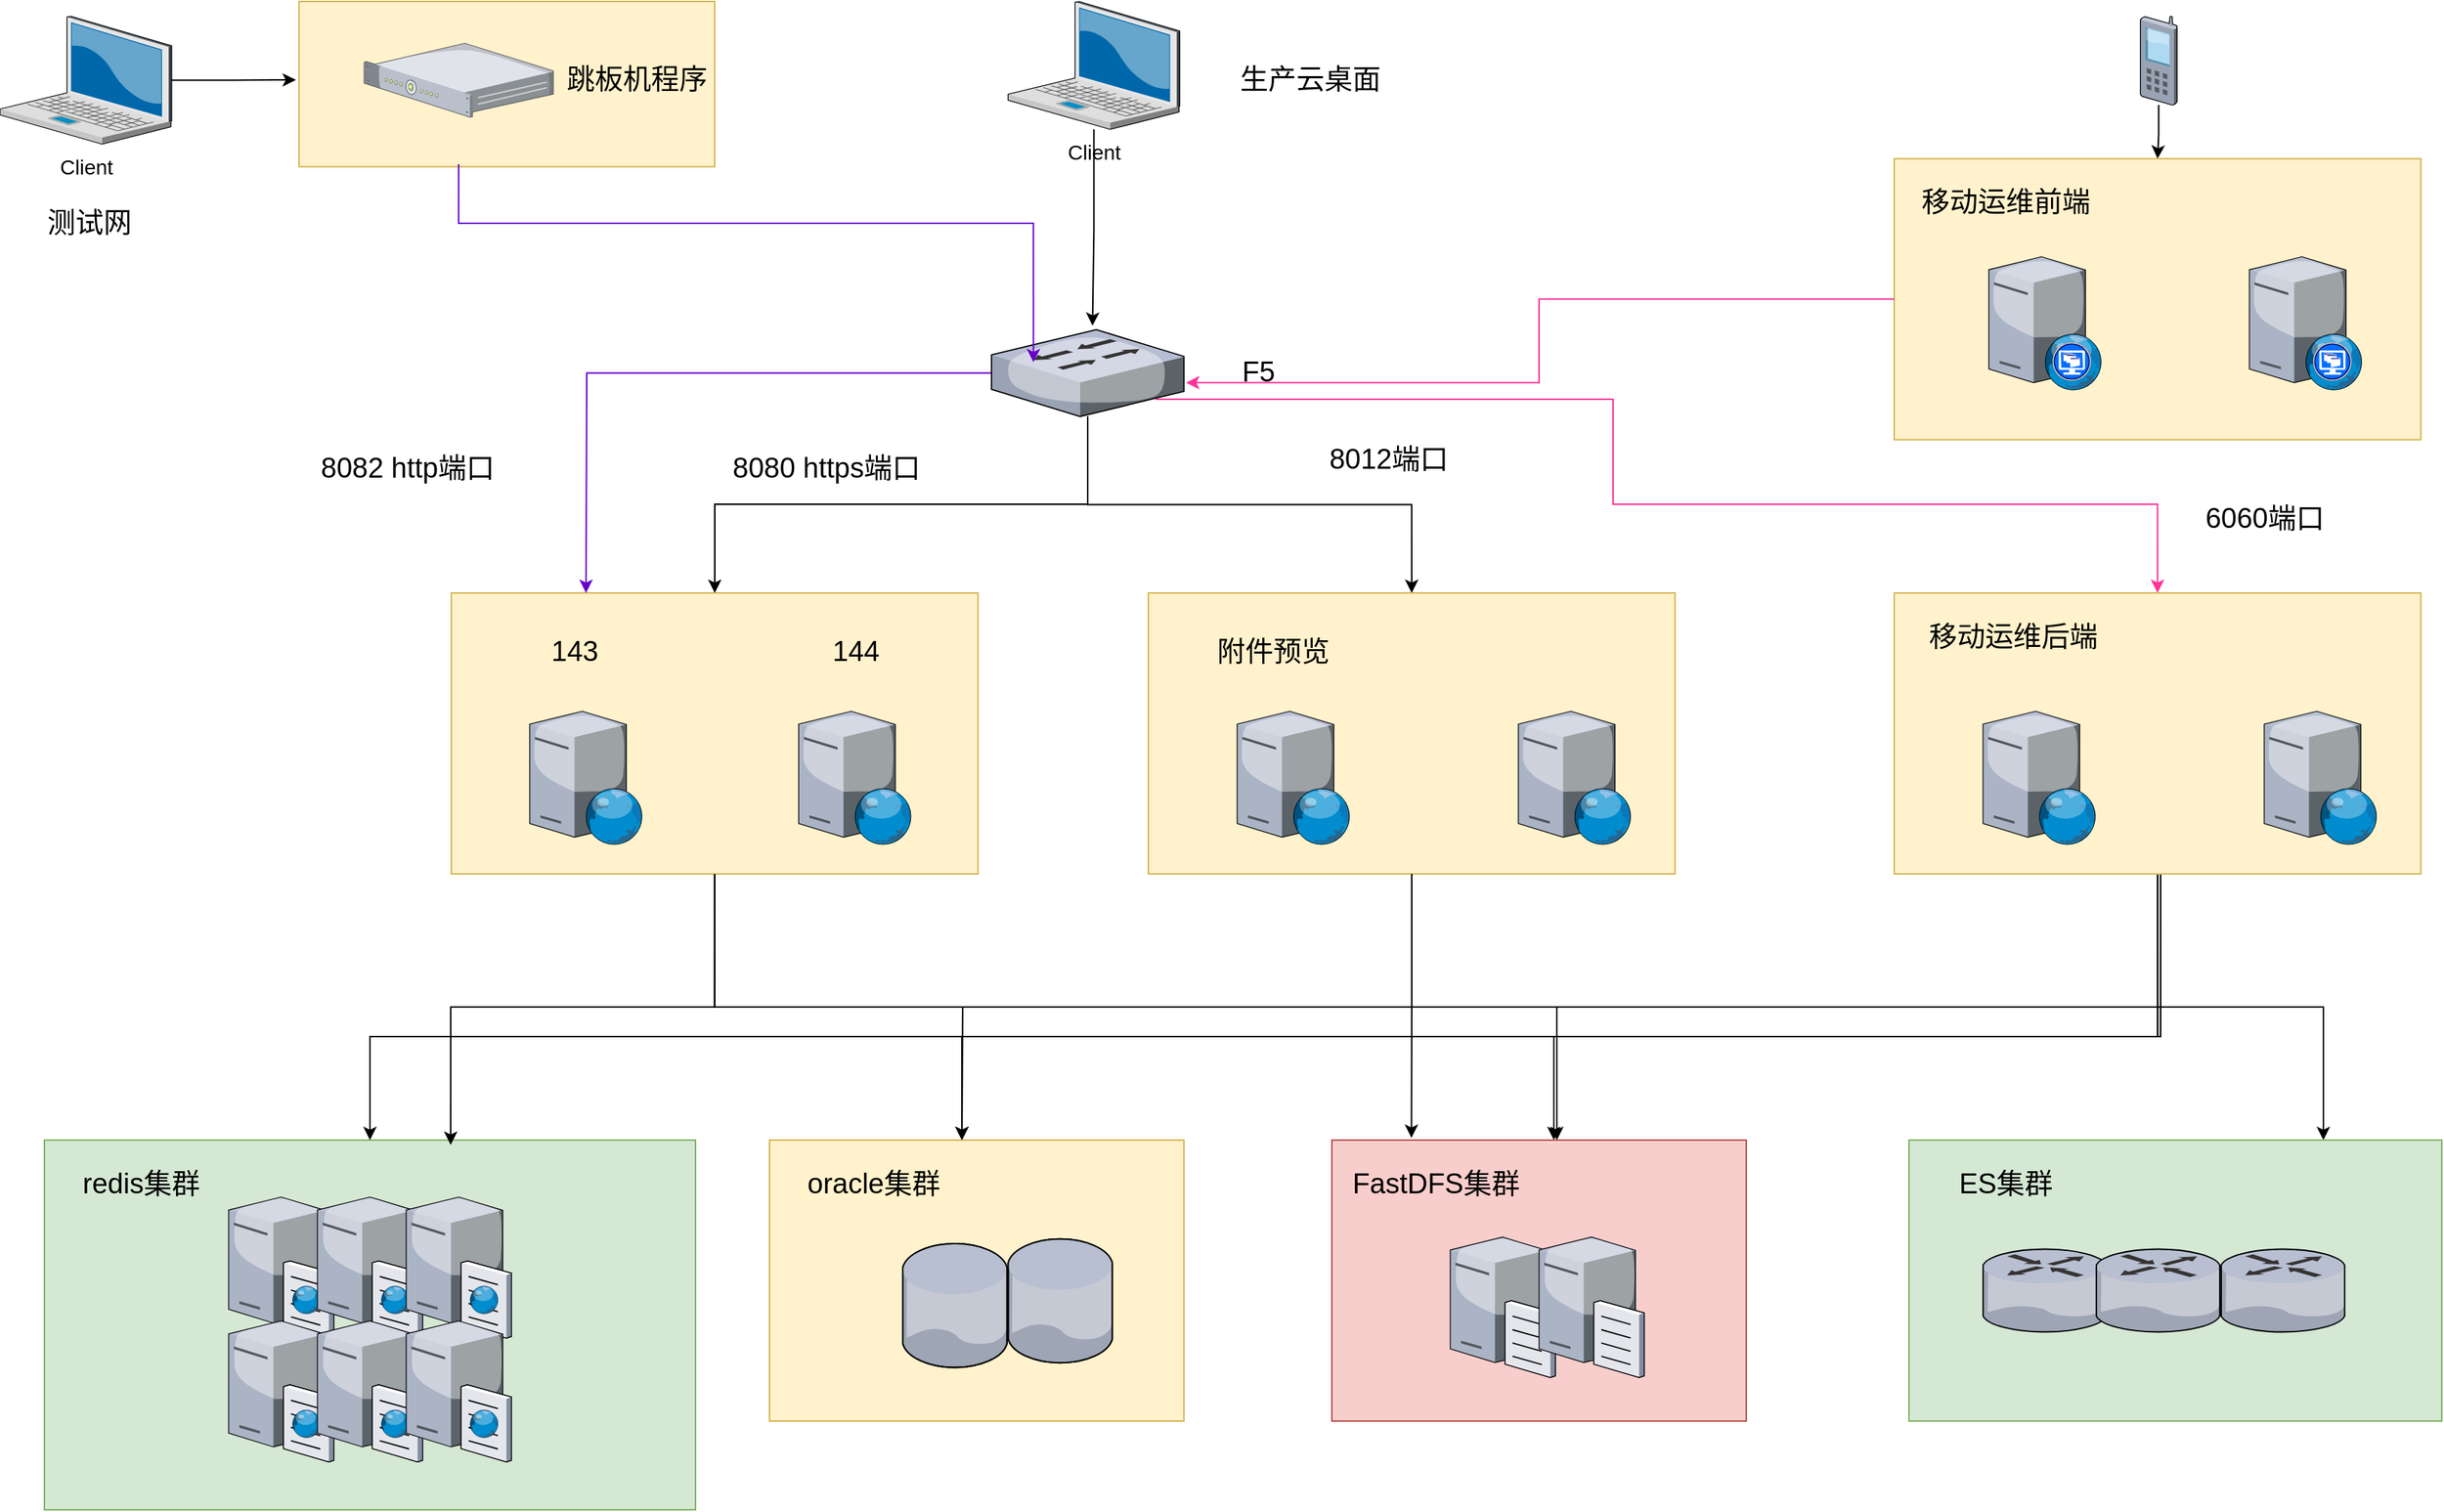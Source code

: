 <mxfile version="28.0.6">
  <diagram name="Page-1" id="e3a06f82-3646-2815-327d-82caf3d4e204">
    <mxGraphModel dx="1426" dy="743" grid="1" gridSize="10" guides="1" tooltips="1" connect="1" arrows="1" fold="1" page="1" pageScale="1.5" pageWidth="1169" pageHeight="826" background="none" math="0" shadow="0">
      <root>
        <mxCell id="0" style=";html=1;" />
        <mxCell id="1" style=";html=1;" parent="0" />
        <mxCell id="DYjjqGvHHl9wesHmmYfs-108" value="" style="rounded=0;whiteSpace=wrap;html=1;fillColor=#fff2cc;strokeColor=#d6b656;" parent="1" vertex="1">
          <mxGeometry x="262.07" y="30" width="280.87" height="111.75" as="geometry" />
        </mxCell>
        <mxCell id="DYjjqGvHHl9wesHmmYfs-91" style="edgeStyle=orthogonalEdgeStyle;rounded=0;orthogonalLoop=1;jettySize=auto;html=1;" parent="1" source="DYjjqGvHHl9wesHmmYfs-54" edge="1">
          <mxGeometry relative="1" as="geometry">
            <mxPoint x="710" y="800" as="targetPoint" />
          </mxGeometry>
        </mxCell>
        <mxCell id="DYjjqGvHHl9wesHmmYfs-94" style="edgeStyle=orthogonalEdgeStyle;rounded=0;orthogonalLoop=1;jettySize=auto;html=1;" parent="1" source="DYjjqGvHHl9wesHmmYfs-54" target="DYjjqGvHHl9wesHmmYfs-47" edge="1">
          <mxGeometry relative="1" as="geometry">
            <Array as="points">
              <mxPoint x="543" y="710" />
              <mxPoint x="1630" y="710" />
            </Array>
          </mxGeometry>
        </mxCell>
        <mxCell id="DYjjqGvHHl9wesHmmYfs-54" value="" style="rounded=0;whiteSpace=wrap;html=1;fillColor=#fff2cc;strokeColor=#d6b656;" parent="1" vertex="1">
          <mxGeometry x="365.0" y="430" width="355.87" height="190" as="geometry" />
        </mxCell>
        <mxCell id="DYjjqGvHHl9wesHmmYfs-42" value="" style="rounded=0;whiteSpace=wrap;html=1;fillColor=#fff2cc;strokeColor=#d6b656;" parent="1" vertex="1">
          <mxGeometry x="580" y="800" width="280" height="190" as="geometry" />
        </mxCell>
        <mxCell id="DYjjqGvHHl9wesHmmYfs-36" value="" style="rounded=0;whiteSpace=wrap;html=1;fillColor=#d5e8d4;strokeColor=#82b366;" parent="1" vertex="1">
          <mxGeometry x="90" y="800" width="440" height="250" as="geometry" />
        </mxCell>
        <mxCell id="6a7d8f32e03d9370-2" value="Client" style="verticalLabelPosition=bottom;aspect=fixed;html=1;verticalAlign=top;strokeColor=none;shape=mxgraph.citrix.laptop_2;fillColor=#66B2FF;gradientColor=#0066CC;fontSize=14;" parent="1" vertex="1">
          <mxGeometry x="741.19" y="30" width="116" height="86.5" as="geometry" />
        </mxCell>
        <mxCell id="DYjjqGvHHl9wesHmmYfs-96" style="edgeStyle=orthogonalEdgeStyle;rounded=0;orthogonalLoop=1;jettySize=auto;html=1;entryX=0.5;entryY=0;entryDx=0;entryDy=0;" parent="1" source="6a7d8f32e03d9370-26" target="DYjjqGvHHl9wesHmmYfs-59" edge="1">
          <mxGeometry relative="1" as="geometry" />
        </mxCell>
        <mxCell id="DYjjqGvHHl9wesHmmYfs-99" style="edgeStyle=orthogonalEdgeStyle;rounded=0;orthogonalLoop=1;jettySize=auto;html=1;strokeColor=#6600CC;" parent="1" source="6a7d8f32e03d9370-26" edge="1">
          <mxGeometry relative="1" as="geometry">
            <mxPoint x="456" y="430" as="targetPoint" />
          </mxGeometry>
        </mxCell>
        <mxCell id="DYjjqGvHHl9wesHmmYfs-100" style="edgeStyle=orthogonalEdgeStyle;rounded=0;orthogonalLoop=1;jettySize=auto;html=1;" parent="1" source="6a7d8f32e03d9370-26" target="DYjjqGvHHl9wesHmmYfs-54" edge="1">
          <mxGeometry relative="1" as="geometry">
            <Array as="points">
              <mxPoint x="795" y="370" />
              <mxPoint x="543" y="370" />
            </Array>
          </mxGeometry>
        </mxCell>
        <mxCell id="DYjjqGvHHl9wesHmmYfs-110" style="edgeStyle=orthogonalEdgeStyle;rounded=0;orthogonalLoop=1;jettySize=auto;html=1;entryX=0.5;entryY=0;entryDx=0;entryDy=0;exitX=0.857;exitY=0.715;exitDx=0;exitDy=0;exitPerimeter=0;strokeColor=#FF3399;" parent="1" source="6a7d8f32e03d9370-26" target="DYjjqGvHHl9wesHmmYfs-63" edge="1">
          <mxGeometry relative="1" as="geometry">
            <Array as="points">
              <mxPoint x="841" y="299" />
              <mxPoint x="1150" y="299" />
              <mxPoint x="1150" y="370" />
              <mxPoint x="1518" y="370" />
            </Array>
          </mxGeometry>
        </mxCell>
        <mxCell id="6a7d8f32e03d9370-26" value="" style="verticalLabelPosition=bottom;aspect=fixed;html=1;verticalAlign=top;strokeColor=none;shape=mxgraph.citrix.switch;fillColor=#66B2FF;gradientColor=#0066CC;fontSize=14;" parent="1" vertex="1">
          <mxGeometry x="730" y="252" width="130" height="58.64" as="geometry" />
        </mxCell>
        <mxCell id="DYjjqGvHHl9wesHmmYfs-2" value="" style="verticalLabelPosition=bottom;sketch=0;aspect=fixed;html=1;verticalAlign=top;strokeColor=none;align=center;outlineConnect=0;shape=mxgraph.citrix.database;" parent="1" vertex="1">
          <mxGeometry x="670" y="870" width="71.19" height="83.75" as="geometry" />
        </mxCell>
        <mxCell id="DYjjqGvHHl9wesHmmYfs-4" value="" style="verticalLabelPosition=bottom;sketch=0;aspect=fixed;html=1;verticalAlign=top;strokeColor=none;align=center;outlineConnect=0;shape=mxgraph.citrix.web_server;" parent="1" vertex="1">
          <mxGeometry x="417.94" y="510" width="76.5" height="90" as="geometry" />
        </mxCell>
        <mxCell id="DYjjqGvHHl9wesHmmYfs-16" value="" style="verticalLabelPosition=bottom;sketch=0;aspect=fixed;html=1;verticalAlign=top;strokeColor=none;align=center;outlineConnect=0;shape=mxgraph.citrix.cache_server;" parent="1" vertex="1">
          <mxGeometry x="214.5" y="836.25" width="71" height="97.5" as="geometry" />
        </mxCell>
        <mxCell id="DYjjqGvHHl9wesHmmYfs-17" value="&lt;font style=&quot;font-size: 19px;&quot;&gt;redis集群&lt;/font&gt;" style="text;html=1;align=center;verticalAlign=middle;resizable=0;points=[];autosize=1;strokeColor=none;fillColor=none;" parent="1" vertex="1">
          <mxGeometry x="104.5" y="810" width="100" height="40" as="geometry" />
        </mxCell>
        <mxCell id="DYjjqGvHHl9wesHmmYfs-32" value="" style="verticalLabelPosition=bottom;sketch=0;aspect=fixed;html=1;verticalAlign=top;strokeColor=none;align=center;outlineConnect=0;shape=mxgraph.citrix.1u_2u_server;" parent="1" vertex="1">
          <mxGeometry x="306.07" y="58.25" width="127.87" height="50" as="geometry" />
        </mxCell>
        <mxCell id="DYjjqGvHHl9wesHmmYfs-37" value="" style="verticalLabelPosition=bottom;sketch=0;aspect=fixed;html=1;verticalAlign=top;strokeColor=none;align=center;outlineConnect=0;shape=mxgraph.citrix.cache_server;" parent="1" vertex="1">
          <mxGeometry x="274.5" y="836.25" width="71" height="97.5" as="geometry" />
        </mxCell>
        <mxCell id="DYjjqGvHHl9wesHmmYfs-38" value="" style="verticalLabelPosition=bottom;sketch=0;aspect=fixed;html=1;verticalAlign=top;strokeColor=none;align=center;outlineConnect=0;shape=mxgraph.citrix.cache_server;" parent="1" vertex="1">
          <mxGeometry x="334.5" y="836.25" width="71" height="97.5" as="geometry" />
        </mxCell>
        <mxCell id="DYjjqGvHHl9wesHmmYfs-39" value="" style="verticalLabelPosition=bottom;sketch=0;aspect=fixed;html=1;verticalAlign=top;strokeColor=none;align=center;outlineConnect=0;shape=mxgraph.citrix.cache_server;" parent="1" vertex="1">
          <mxGeometry x="214.5" y="920" width="71" height="97.5" as="geometry" />
        </mxCell>
        <mxCell id="DYjjqGvHHl9wesHmmYfs-40" value="" style="verticalLabelPosition=bottom;sketch=0;aspect=fixed;html=1;verticalAlign=top;strokeColor=none;align=center;outlineConnect=0;shape=mxgraph.citrix.cache_server;" parent="1" vertex="1">
          <mxGeometry x="274.5" y="920" width="71" height="97.5" as="geometry" />
        </mxCell>
        <mxCell id="DYjjqGvHHl9wesHmmYfs-41" value="" style="verticalLabelPosition=bottom;sketch=0;aspect=fixed;html=1;verticalAlign=top;strokeColor=none;align=center;outlineConnect=0;shape=mxgraph.citrix.cache_server;" parent="1" vertex="1">
          <mxGeometry x="334.5" y="920" width="71" height="97.5" as="geometry" />
        </mxCell>
        <mxCell id="DYjjqGvHHl9wesHmmYfs-43" value="&lt;font style=&quot;font-size: 19px;&quot;&gt;oracle集群&lt;/font&gt;" style="text;html=1;align=center;verticalAlign=middle;resizable=0;points=[];autosize=1;strokeColor=none;fillColor=none;" parent="1" vertex="1">
          <mxGeometry x="595" y="810" width="110" height="40" as="geometry" />
        </mxCell>
        <mxCell id="DYjjqGvHHl9wesHmmYfs-44" value="" style="verticalLabelPosition=bottom;sketch=0;aspect=fixed;html=1;verticalAlign=top;strokeColor=none;align=center;outlineConnect=0;shape=mxgraph.citrix.database;" parent="1" vertex="1">
          <mxGeometry x="741.19" y="866.88" width="71.19" height="83.75" as="geometry" />
        </mxCell>
        <mxCell id="DYjjqGvHHl9wesHmmYfs-45" value="&lt;font style=&quot;font-size: 19px;&quot;&gt;F5&lt;/font&gt;" style="text;html=1;align=center;verticalAlign=middle;resizable=0;points=[];autosize=1;strokeColor=none;fillColor=none;" parent="1" vertex="1">
          <mxGeometry x="885" y="261.32" width="50" height="40" as="geometry" />
        </mxCell>
        <mxCell id="DYjjqGvHHl9wesHmmYfs-46" value="&lt;span style=&quot;font-size: 19px;&quot;&gt;跳板机程序&lt;/span&gt;" style="text;html=1;align=center;verticalAlign=middle;resizable=0;points=[];autosize=1;strokeColor=none;fillColor=none;" parent="1" vertex="1">
          <mxGeometry x="430" y="63.25" width="120" height="40" as="geometry" />
        </mxCell>
        <mxCell id="DYjjqGvHHl9wesHmmYfs-47" value="" style="rounded=0;whiteSpace=wrap;html=1;fillColor=#d5e8d4;strokeColor=#82b366;" parent="1" vertex="1">
          <mxGeometry x="1350" y="800" width="360" height="190" as="geometry" />
        </mxCell>
        <mxCell id="DYjjqGvHHl9wesHmmYfs-49" value="&lt;font style=&quot;font-size: 19px;&quot;&gt;ES集群&lt;/font&gt;" style="text;html=1;align=center;verticalAlign=middle;resizable=0;points=[];autosize=1;strokeColor=none;fillColor=none;" parent="1" vertex="1">
          <mxGeometry x="1370" y="810" width="90" height="40" as="geometry" />
        </mxCell>
        <mxCell id="DYjjqGvHHl9wesHmmYfs-55" value="" style="verticalLabelPosition=bottom;sketch=0;aspect=fixed;html=1;verticalAlign=top;strokeColor=none;align=center;outlineConnect=0;shape=mxgraph.citrix.web_server;" parent="1" vertex="1">
          <mxGeometry x="599.69" y="510" width="76.5" height="90" as="geometry" />
        </mxCell>
        <mxCell id="DYjjqGvHHl9wesHmmYfs-56" value="&lt;font style=&quot;font-size: 19px;&quot;&gt;143&lt;/font&gt;" style="text;html=1;align=center;verticalAlign=middle;resizable=0;points=[];autosize=1;strokeColor=none;fillColor=none;" parent="1" vertex="1">
          <mxGeometry x="417.94" y="450" width="60" height="40" as="geometry" />
        </mxCell>
        <mxCell id="DYjjqGvHHl9wesHmmYfs-57" value="&lt;font style=&quot;font-size: 19px;&quot;&gt;144&lt;/font&gt;" style="text;html=1;align=center;verticalAlign=middle;resizable=0;points=[];autosize=1;strokeColor=none;fillColor=none;" parent="1" vertex="1">
          <mxGeometry x="607.94" y="450" width="60" height="40" as="geometry" />
        </mxCell>
        <mxCell id="DYjjqGvHHl9wesHmmYfs-98" style="edgeStyle=orthogonalEdgeStyle;rounded=0;orthogonalLoop=1;jettySize=auto;html=1;" parent="1" source="DYjjqGvHHl9wesHmmYfs-58" edge="1">
          <mxGeometry relative="1" as="geometry">
            <mxPoint x="260" y="83" as="targetPoint" />
          </mxGeometry>
        </mxCell>
        <mxCell id="DYjjqGvHHl9wesHmmYfs-58" value="Client" style="verticalLabelPosition=bottom;aspect=fixed;html=1;verticalAlign=top;strokeColor=none;shape=mxgraph.citrix.laptop_2;fillColor=#66B2FF;gradientColor=#0066CC;fontSize=14;" parent="1" vertex="1">
          <mxGeometry x="60.0" y="40" width="116" height="86.5" as="geometry" />
        </mxCell>
        <mxCell id="DYjjqGvHHl9wesHmmYfs-59" value="" style="rounded=0;whiteSpace=wrap;html=1;fillColor=#fff2cc;strokeColor=#d6b656;" parent="1" vertex="1">
          <mxGeometry x="836" y="430" width="355.87" height="190" as="geometry" />
        </mxCell>
        <mxCell id="DYjjqGvHHl9wesHmmYfs-60" value="" style="verticalLabelPosition=bottom;sketch=0;aspect=fixed;html=1;verticalAlign=top;strokeColor=none;align=center;outlineConnect=0;shape=mxgraph.citrix.web_server;" parent="1" vertex="1">
          <mxGeometry x="896" y="510" width="76.5" height="90" as="geometry" />
        </mxCell>
        <mxCell id="DYjjqGvHHl9wesHmmYfs-61" value="" style="verticalLabelPosition=bottom;sketch=0;aspect=fixed;html=1;verticalAlign=top;strokeColor=none;align=center;outlineConnect=0;shape=mxgraph.citrix.web_server;" parent="1" vertex="1">
          <mxGeometry x="1086" y="510" width="76.5" height="90" as="geometry" />
        </mxCell>
        <mxCell id="DYjjqGvHHl9wesHmmYfs-82" style="edgeStyle=orthogonalEdgeStyle;rounded=0;orthogonalLoop=1;jettySize=auto;html=1;entryX=0.5;entryY=0;entryDx=0;entryDy=0;" parent="1" source="DYjjqGvHHl9wesHmmYfs-62" target="DYjjqGvHHl9wesHmmYfs-75" edge="1">
          <mxGeometry relative="1" as="geometry" />
        </mxCell>
        <mxCell id="DYjjqGvHHl9wesHmmYfs-62" value="" style="verticalLabelPosition=bottom;sketch=0;aspect=fixed;html=1;verticalAlign=top;strokeColor=none;align=center;outlineConnect=0;shape=mxgraph.citrix.cell_phone;" parent="1" vertex="1">
          <mxGeometry x="1506.19" y="40" width="25" height="60" as="geometry" />
        </mxCell>
        <mxCell id="DYjjqGvHHl9wesHmmYfs-84" style="edgeStyle=orthogonalEdgeStyle;rounded=0;orthogonalLoop=1;jettySize=auto;html=1;entryX=0.5;entryY=0;entryDx=0;entryDy=0;exitX=0.534;exitY=1;exitDx=0;exitDy=0;exitPerimeter=0;" parent="1" edge="1">
          <mxGeometry relative="1" as="geometry">
            <mxPoint x="1520.035" y="620" as="sourcePoint" />
            <mxPoint x="710" y="800" as="targetPoint" />
            <Array as="points">
              <mxPoint x="1520" y="730" />
              <mxPoint x="710" y="730" />
            </Array>
          </mxGeometry>
        </mxCell>
        <mxCell id="DYjjqGvHHl9wesHmmYfs-87" style="edgeStyle=orthogonalEdgeStyle;rounded=0;orthogonalLoop=1;jettySize=auto;html=1;" parent="1" source="DYjjqGvHHl9wesHmmYfs-63" target="DYjjqGvHHl9wesHmmYfs-66" edge="1">
          <mxGeometry relative="1" as="geometry">
            <Array as="points">
              <mxPoint x="1518" y="730" />
              <mxPoint x="1110" y="730" />
            </Array>
          </mxGeometry>
        </mxCell>
        <mxCell id="DYjjqGvHHl9wesHmmYfs-89" style="edgeStyle=orthogonalEdgeStyle;rounded=0;orthogonalLoop=1;jettySize=auto;html=1;entryX=0.5;entryY=0;entryDx=0;entryDy=0;" parent="1" source="DYjjqGvHHl9wesHmmYfs-63" target="DYjjqGvHHl9wesHmmYfs-36" edge="1">
          <mxGeometry relative="1" as="geometry">
            <Array as="points">
              <mxPoint x="1518" y="730" />
              <mxPoint x="310" y="730" />
            </Array>
          </mxGeometry>
        </mxCell>
        <mxCell id="DYjjqGvHHl9wesHmmYfs-63" value="" style="rounded=0;whiteSpace=wrap;html=1;fillColor=#fff2cc;strokeColor=#d6b656;" parent="1" vertex="1">
          <mxGeometry x="1340" y="430" width="355.87" height="190" as="geometry" />
        </mxCell>
        <mxCell id="DYjjqGvHHl9wesHmmYfs-64" value="" style="verticalLabelPosition=bottom;sketch=0;aspect=fixed;html=1;verticalAlign=top;strokeColor=none;align=center;outlineConnect=0;shape=mxgraph.citrix.web_server;" parent="1" vertex="1">
          <mxGeometry x="1400" y="510" width="76.5" height="90" as="geometry" />
        </mxCell>
        <mxCell id="DYjjqGvHHl9wesHmmYfs-65" value="" style="verticalLabelPosition=bottom;sketch=0;aspect=fixed;html=1;verticalAlign=top;strokeColor=none;align=center;outlineConnect=0;shape=mxgraph.citrix.web_server;" parent="1" vertex="1">
          <mxGeometry x="1590" y="510" width="76.5" height="90" as="geometry" />
        </mxCell>
        <mxCell id="DYjjqGvHHl9wesHmmYfs-66" value="" style="rounded=0;whiteSpace=wrap;html=1;fillColor=#f8cecc;strokeColor=#b85450;" parent="1" vertex="1">
          <mxGeometry x="960" y="800" width="280" height="190" as="geometry" />
        </mxCell>
        <mxCell id="DYjjqGvHHl9wesHmmYfs-68" value="&lt;font style=&quot;font-size: 19px;&quot;&gt;FastDFS集群&lt;/font&gt;" style="text;html=1;align=center;verticalAlign=middle;resizable=0;points=[];autosize=1;strokeColor=none;fillColor=none;" parent="1" vertex="1">
          <mxGeometry x="960" y="810" width="140" height="40" as="geometry" />
        </mxCell>
        <mxCell id="DYjjqGvHHl9wesHmmYfs-70" value="" style="verticalLabelPosition=bottom;sketch=0;aspect=fixed;html=1;verticalAlign=top;strokeColor=none;align=center;outlineConnect=0;shape=mxgraph.citrix.file_server;" parent="1" vertex="1">
          <mxGeometry x="1040" y="863.37" width="71" height="97" as="geometry" />
        </mxCell>
        <mxCell id="DYjjqGvHHl9wesHmmYfs-71" value="" style="verticalLabelPosition=bottom;sketch=0;aspect=fixed;html=1;verticalAlign=top;strokeColor=none;align=center;outlineConnect=0;shape=mxgraph.citrix.file_server;" parent="1" vertex="1">
          <mxGeometry x="1100" y="863.37" width="71" height="97" as="geometry" />
        </mxCell>
        <mxCell id="DYjjqGvHHl9wesHmmYfs-72" value="" style="verticalLabelPosition=bottom;sketch=0;aspect=fixed;html=1;verticalAlign=top;strokeColor=none;align=center;outlineConnect=0;shape=mxgraph.citrix.router;" parent="1" vertex="1">
          <mxGeometry x="1400" y="873.75" width="84.38" height="56" as="geometry" />
        </mxCell>
        <mxCell id="DYjjqGvHHl9wesHmmYfs-73" value="" style="verticalLabelPosition=bottom;sketch=0;aspect=fixed;html=1;verticalAlign=top;strokeColor=none;align=center;outlineConnect=0;shape=mxgraph.citrix.router;" parent="1" vertex="1">
          <mxGeometry x="1476.5" y="873.75" width="84.38" height="56" as="geometry" />
        </mxCell>
        <mxCell id="DYjjqGvHHl9wesHmmYfs-74" value="" style="verticalLabelPosition=bottom;sketch=0;aspect=fixed;html=1;verticalAlign=top;strokeColor=none;align=center;outlineConnect=0;shape=mxgraph.citrix.router;" parent="1" vertex="1">
          <mxGeometry x="1560.88" y="873.75" width="84.38" height="56" as="geometry" />
        </mxCell>
        <mxCell id="DYjjqGvHHl9wesHmmYfs-75" value="" style="rounded=0;whiteSpace=wrap;html=1;fillColor=#fff2cc;strokeColor=#d6b656;" parent="1" vertex="1">
          <mxGeometry x="1340" y="136.32" width="355.87" height="190" as="geometry" />
        </mxCell>
        <mxCell id="DYjjqGvHHl9wesHmmYfs-78" value="" style="verticalLabelPosition=bottom;sketch=0;aspect=fixed;html=1;verticalAlign=top;strokeColor=none;align=center;outlineConnect=0;shape=mxgraph.citrix.desktop_web;" parent="1" vertex="1">
          <mxGeometry x="1403.94" y="202.64" width="76.5" height="90" as="geometry" />
        </mxCell>
        <mxCell id="DYjjqGvHHl9wesHmmYfs-79" value="" style="verticalLabelPosition=bottom;sketch=0;aspect=fixed;html=1;verticalAlign=top;strokeColor=none;align=center;outlineConnect=0;shape=mxgraph.citrix.desktop_web;" parent="1" vertex="1">
          <mxGeometry x="1580" y="202.64" width="76.5" height="90" as="geometry" />
        </mxCell>
        <mxCell id="DYjjqGvHHl9wesHmmYfs-80" value="&lt;span style=&quot;font-size: 19px;&quot;&gt;移动运维前端&lt;/span&gt;" style="text;html=1;align=center;verticalAlign=middle;resizable=0;points=[];autosize=1;strokeColor=none;fillColor=none;" parent="1" vertex="1">
          <mxGeometry x="1345" y="146.32" width="140" height="40" as="geometry" />
        </mxCell>
        <mxCell id="DYjjqGvHHl9wesHmmYfs-81" value="&lt;span style=&quot;font-size: 19px;&quot;&gt;移动运维后端&lt;/span&gt;" style="text;html=1;align=center;verticalAlign=middle;resizable=0;points=[];autosize=1;strokeColor=none;fillColor=none;" parent="1" vertex="1">
          <mxGeometry x="1350" y="440" width="140" height="40" as="geometry" />
        </mxCell>
        <mxCell id="DYjjqGvHHl9wesHmmYfs-88" value="&lt;span style=&quot;font-size: 19px;&quot;&gt;附件预览&lt;/span&gt;" style="text;html=1;align=center;verticalAlign=middle;resizable=0;points=[];autosize=1;strokeColor=none;fillColor=none;" parent="1" vertex="1">
          <mxGeometry x="870" y="450" width="100" height="40" as="geometry" />
        </mxCell>
        <mxCell id="DYjjqGvHHl9wesHmmYfs-90" style="edgeStyle=orthogonalEdgeStyle;rounded=0;orthogonalLoop=1;jettySize=auto;html=1;entryX=0.624;entryY=0.013;entryDx=0;entryDy=0;entryPerimeter=0;" parent="1" source="DYjjqGvHHl9wesHmmYfs-54" target="DYjjqGvHHl9wesHmmYfs-36" edge="1">
          <mxGeometry relative="1" as="geometry">
            <Array as="points">
              <mxPoint x="543" y="710" />
              <mxPoint x="365" y="710" />
            </Array>
          </mxGeometry>
        </mxCell>
        <mxCell id="DYjjqGvHHl9wesHmmYfs-92" style="edgeStyle=orthogonalEdgeStyle;rounded=0;orthogonalLoop=1;jettySize=auto;html=1;entryX=0.543;entryY=0;entryDx=0;entryDy=0;entryPerimeter=0;exitX=0.5;exitY=1;exitDx=0;exitDy=0;" parent="1" source="DYjjqGvHHl9wesHmmYfs-54" target="DYjjqGvHHl9wesHmmYfs-66" edge="1">
          <mxGeometry relative="1" as="geometry">
            <mxPoint x="660" y="640" as="sourcePoint" />
          </mxGeometry>
        </mxCell>
        <mxCell id="DYjjqGvHHl9wesHmmYfs-95" style="edgeStyle=orthogonalEdgeStyle;rounded=0;orthogonalLoop=1;jettySize=auto;html=1;entryX=0.192;entryY=-0.008;entryDx=0;entryDy=0;entryPerimeter=0;" parent="1" source="DYjjqGvHHl9wesHmmYfs-59" target="DYjjqGvHHl9wesHmmYfs-66" edge="1">
          <mxGeometry relative="1" as="geometry" />
        </mxCell>
        <mxCell id="DYjjqGvHHl9wesHmmYfs-101" value="&lt;span style=&quot;font-size: 19px;&quot;&gt;生产云桌面&lt;/span&gt;" style="text;html=1;align=center;verticalAlign=middle;resizable=0;points=[];autosize=1;strokeColor=none;fillColor=none;" parent="1" vertex="1">
          <mxGeometry x="885" y="63.25" width="120" height="40" as="geometry" />
        </mxCell>
        <mxCell id="DYjjqGvHHl9wesHmmYfs-102" value="&lt;span style=&quot;font-size: 19px;&quot;&gt;测试网&lt;/span&gt;" style="text;html=1;align=center;verticalAlign=middle;resizable=0;points=[];autosize=1;strokeColor=none;fillColor=none;" parent="1" vertex="1">
          <mxGeometry x="80" y="160" width="80" height="40" as="geometry" />
        </mxCell>
        <mxCell id="DYjjqGvHHl9wesHmmYfs-103" style="edgeStyle=orthogonalEdgeStyle;rounded=0;orthogonalLoop=1;jettySize=auto;html=1;entryX=0.525;entryY=-0.046;entryDx=0;entryDy=0;entryPerimeter=0;" parent="1" source="6a7d8f32e03d9370-2" target="6a7d8f32e03d9370-26" edge="1">
          <mxGeometry relative="1" as="geometry" />
        </mxCell>
        <mxCell id="DYjjqGvHHl9wesHmmYfs-104" value="&lt;font style=&quot;font-size: 19px;&quot;&gt;8012端口&lt;/font&gt;" style="text;html=1;align=center;verticalAlign=middle;resizable=0;points=[];autosize=1;strokeColor=none;fillColor=none;" parent="1" vertex="1">
          <mxGeometry x="947.5" y="320" width="100" height="40" as="geometry" />
        </mxCell>
        <mxCell id="DYjjqGvHHl9wesHmmYfs-105" value="&lt;font style=&quot;font-size: 19px;&quot;&gt;8080 https端口&lt;/font&gt;" style="text;html=1;align=center;verticalAlign=middle;resizable=0;points=[];autosize=1;strokeColor=none;fillColor=none;" parent="1" vertex="1">
          <mxGeometry x="542.94" y="326.32" width="150" height="40" as="geometry" />
        </mxCell>
        <mxCell id="DYjjqGvHHl9wesHmmYfs-106" value="&lt;font style=&quot;font-size: 19px;&quot;&gt;8082 http端口&lt;/font&gt;" style="text;html=1;align=center;verticalAlign=middle;resizable=0;points=[];autosize=1;strokeColor=none;fillColor=none;" parent="1" vertex="1">
          <mxGeometry x="265" y="326.32" width="140" height="40" as="geometry" />
        </mxCell>
        <mxCell id="DYjjqGvHHl9wesHmmYfs-107" style="edgeStyle=orthogonalEdgeStyle;rounded=0;orthogonalLoop=1;jettySize=auto;html=1;entryX=0.218;entryY=0.374;entryDx=0;entryDy=0;entryPerimeter=0;exitX=0.384;exitY=0.984;exitDx=0;exitDy=0;exitPerimeter=0;strokeColor=#6600CC;" parent="1" source="DYjjqGvHHl9wesHmmYfs-108" target="6a7d8f32e03d9370-26" edge="1">
          <mxGeometry relative="1" as="geometry">
            <mxPoint x="370" y="150" as="sourcePoint" />
            <Array as="points">
              <mxPoint x="370" y="180" />
              <mxPoint x="758" y="180" />
            </Array>
          </mxGeometry>
        </mxCell>
        <mxCell id="DYjjqGvHHl9wesHmmYfs-109" style="edgeStyle=orthogonalEdgeStyle;rounded=0;orthogonalLoop=1;jettySize=auto;html=1;entryX=1.011;entryY=0.61;entryDx=0;entryDy=0;entryPerimeter=0;strokeColor=#FF3399;" parent="1" source="DYjjqGvHHl9wesHmmYfs-75" target="6a7d8f32e03d9370-26" edge="1">
          <mxGeometry relative="1" as="geometry" />
        </mxCell>
        <mxCell id="DYjjqGvHHl9wesHmmYfs-111" value="&lt;font style=&quot;font-size: 19px;&quot;&gt;6060端口&lt;/font&gt;" style="text;html=1;align=center;verticalAlign=middle;resizable=0;points=[];autosize=1;strokeColor=none;fillColor=none;" parent="1" vertex="1">
          <mxGeometry x="1540" y="360" width="100" height="40" as="geometry" />
        </mxCell>
      </root>
    </mxGraphModel>
  </diagram>
</mxfile>
